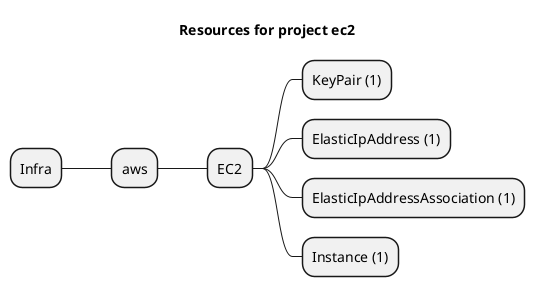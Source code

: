 @startmindmap
title Resources for project ec2
skinparam monochrome true
+ Infra
++ aws
+++ EC2
++++ KeyPair (1)
++++ ElasticIpAddress (1)
++++ ElasticIpAddressAssociation (1)
++++ Instance (1)
@endmindmap